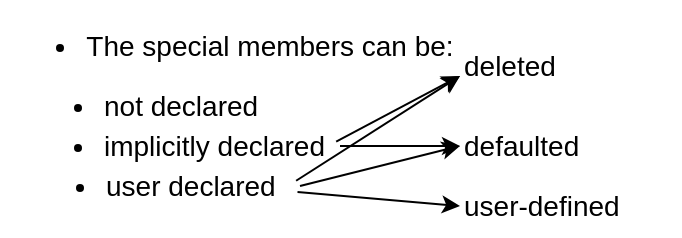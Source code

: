 <mxfile version="24.7.7">
  <diagram name="Page-1" id="52O4ASvyBMXEnnTQfkR-">
    <mxGraphModel dx="375" dy="627" grid="1" gridSize="10" guides="1" tooltips="1" connect="1" arrows="1" fold="1" page="1" pageScale="1" pageWidth="850" pageHeight="1100" math="0" shadow="0">
      <root>
        <mxCell id="0" />
        <mxCell id="1" parent="0" />
        <mxCell id="NQerr5TGr8dw8ACj8go9-1" value="&lt;ul&gt;&lt;li&gt;not declared&lt;/li&gt;&lt;/ul&gt;" style="text;html=1;align=left;verticalAlign=middle;whiteSpace=wrap;rounded=0;fontSize=14;" parent="1" vertex="1">
          <mxGeometry x="110" y="170" width="130" height="30" as="geometry" />
        </mxCell>
        <mxCell id="NQerr5TGr8dw8ACj8go9-2" value="&lt;ul&gt;&lt;li&gt;implicitly declared&lt;/li&gt;&lt;/ul&gt;" style="text;html=1;align=left;verticalAlign=middle;whiteSpace=wrap;rounded=0;fontSize=14;" parent="1" vertex="1">
          <mxGeometry x="110" y="190" width="160" height="30" as="geometry" />
        </mxCell>
        <mxCell id="NQerr5TGr8dw8ACj8go9-3" value="&lt;ul&gt;&lt;li&gt;user declared&lt;/li&gt;&lt;/ul&gt;" style="text;html=1;align=left;verticalAlign=middle;whiteSpace=wrap;rounded=0;fontSize=14;" parent="1" vertex="1">
          <mxGeometry x="111.25" y="210" width="138.75" height="30" as="geometry" />
        </mxCell>
        <mxCell id="NQerr5TGr8dw8ACj8go9-4" value="&lt;ul&gt;&lt;li&gt;The special members can be:&lt;/li&gt;&lt;/ul&gt;" style="text;html=1;align=center;verticalAlign=middle;whiteSpace=wrap;rounded=0;fontSize=14;" parent="1" vertex="1">
          <mxGeometry x="100" y="140" width="230" height="30" as="geometry" />
        </mxCell>
        <mxCell id="NQerr5TGr8dw8ACj8go9-10" value="deleted" style="text;html=1;align=left;verticalAlign=middle;whiteSpace=wrap;rounded=0;fontSize=14;" parent="1" vertex="1">
          <mxGeometry x="330" y="150" width="60" height="30" as="geometry" />
        </mxCell>
        <mxCell id="NQerr5TGr8dw8ACj8go9-12" value="user-defined" style="text;html=1;align=left;verticalAlign=middle;whiteSpace=wrap;rounded=0;fontSize=14;" parent="1" vertex="1">
          <mxGeometry x="330" y="220" width="110" height="30" as="geometry" />
        </mxCell>
        <mxCell id="NQerr5TGr8dw8ACj8go9-13" value="" style="endArrow=classic;html=1;rounded=0;exitX=0.988;exitY=0.427;exitDx=0;exitDy=0;exitPerimeter=0;" parent="1" source="NQerr5TGr8dw8ACj8go9-2" edge="1">
          <mxGeometry width="50" height="50" relative="1" as="geometry">
            <mxPoint x="280" y="220" as="sourcePoint" />
            <mxPoint x="330" y="170" as="targetPoint" />
          </mxGeometry>
        </mxCell>
        <mxCell id="NQerr5TGr8dw8ACj8go9-14" value="" style="endArrow=classic;html=1;rounded=0;" parent="1" source="NQerr5TGr8dw8ACj8go9-2" edge="1">
          <mxGeometry width="50" height="50" relative="1" as="geometry">
            <mxPoint x="278" y="213" as="sourcePoint" />
            <mxPoint x="330" y="205" as="targetPoint" />
          </mxGeometry>
        </mxCell>
        <mxCell id="NQerr5TGr8dw8ACj8go9-15" value="" style="endArrow=classic;html=1;rounded=0;exitX=0.986;exitY=0.413;exitDx=0;exitDy=0;exitPerimeter=0;" parent="1" source="NQerr5TGr8dw8ACj8go9-3" edge="1">
          <mxGeometry width="50" height="50" relative="1" as="geometry">
            <mxPoint x="280" y="215" as="sourcePoint" />
            <mxPoint x="330" y="170" as="targetPoint" />
          </mxGeometry>
        </mxCell>
        <mxCell id="NQerr5TGr8dw8ACj8go9-16" value="" style="endArrow=classic;html=1;rounded=0;entryX=0;entryY=0.5;entryDx=0;entryDy=0;exitX=1;exitY=0.5;exitDx=0;exitDy=0;" parent="1" source="NQerr5TGr8dw8ACj8go9-3" edge="1">
          <mxGeometry width="50" height="50" relative="1" as="geometry">
            <mxPoint x="250" y="230" as="sourcePoint" />
            <mxPoint x="330" y="205" as="targetPoint" />
          </mxGeometry>
        </mxCell>
        <mxCell id="NQerr5TGr8dw8ACj8go9-17" value="" style="endArrow=classic;html=1;rounded=0;entryX=0;entryY=0.5;entryDx=0;entryDy=0;exitX=0.991;exitY=0.6;exitDx=0;exitDy=0;exitPerimeter=0;" parent="1" source="NQerr5TGr8dw8ACj8go9-3" target="NQerr5TGr8dw8ACj8go9-12" edge="1">
          <mxGeometry width="50" height="50" relative="1" as="geometry">
            <mxPoint x="260" y="240" as="sourcePoint" />
            <mxPoint x="340" y="215" as="targetPoint" />
          </mxGeometry>
        </mxCell>
        <mxCell id="nPCQjFbgXhlftpqTTlWN-1" value="defaulted" style="text;html=1;align=left;verticalAlign=middle;whiteSpace=wrap;rounded=0;fontSize=14;" vertex="1" parent="1">
          <mxGeometry x="330" y="190" width="60" height="30" as="geometry" />
        </mxCell>
      </root>
    </mxGraphModel>
  </diagram>
</mxfile>
